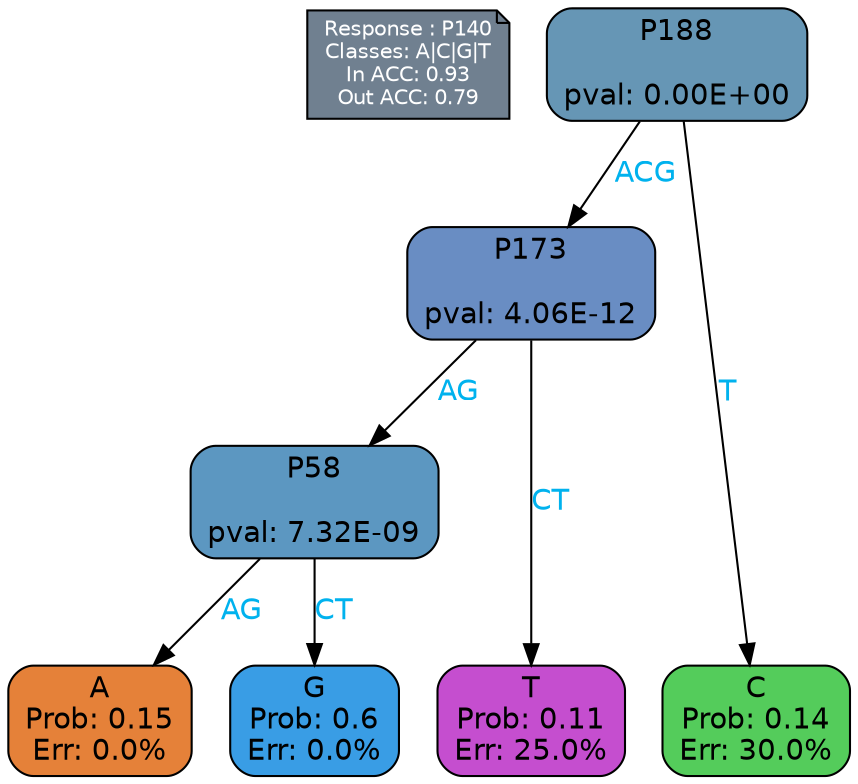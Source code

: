 digraph Tree {
node [shape=box, style="filled, rounded", color="black", fontname=helvetica] ;
graph [ranksep=equally, splines=polylines, bgcolor=transparent, dpi=600] ;
edge [fontname=helvetica] ;
LEGEND [label="Response : P140
Classes: A|C|G|T
In ACC: 0.93
Out ACC: 0.79
",shape=note,align=left,style=filled,fillcolor="slategray",fontcolor="white",fontsize=10];1 [label="P188

pval: 0.00E+00", fillcolor="#6696b5"] ;
2 [label="P173

pval: 4.06E-12", fillcolor="#698dc3"] ;
3 [label="P58

pval: 7.32E-09", fillcolor="#5c97c1"] ;
4 [label="A
Prob: 0.15
Err: 0.0%", fillcolor="#e58139"] ;
5 [label="G
Prob: 0.6
Err: 0.0%", fillcolor="#399de5"] ;
6 [label="T
Prob: 0.11
Err: 25.0%", fillcolor="#c54ecf"] ;
7 [label="C
Prob: 0.14
Err: 30.0%", fillcolor="#54cc5b"] ;
1 -> 2 [label="ACG",fontcolor=deepskyblue2] ;
1 -> 7 [label="T",fontcolor=deepskyblue2] ;
2 -> 3 [label="AG",fontcolor=deepskyblue2] ;
2 -> 6 [label="CT",fontcolor=deepskyblue2] ;
3 -> 4 [label="AG",fontcolor=deepskyblue2] ;
3 -> 5 [label="CT",fontcolor=deepskyblue2] ;
{rank = same; 4;5;6;7;}{rank = same; LEGEND;1;}}